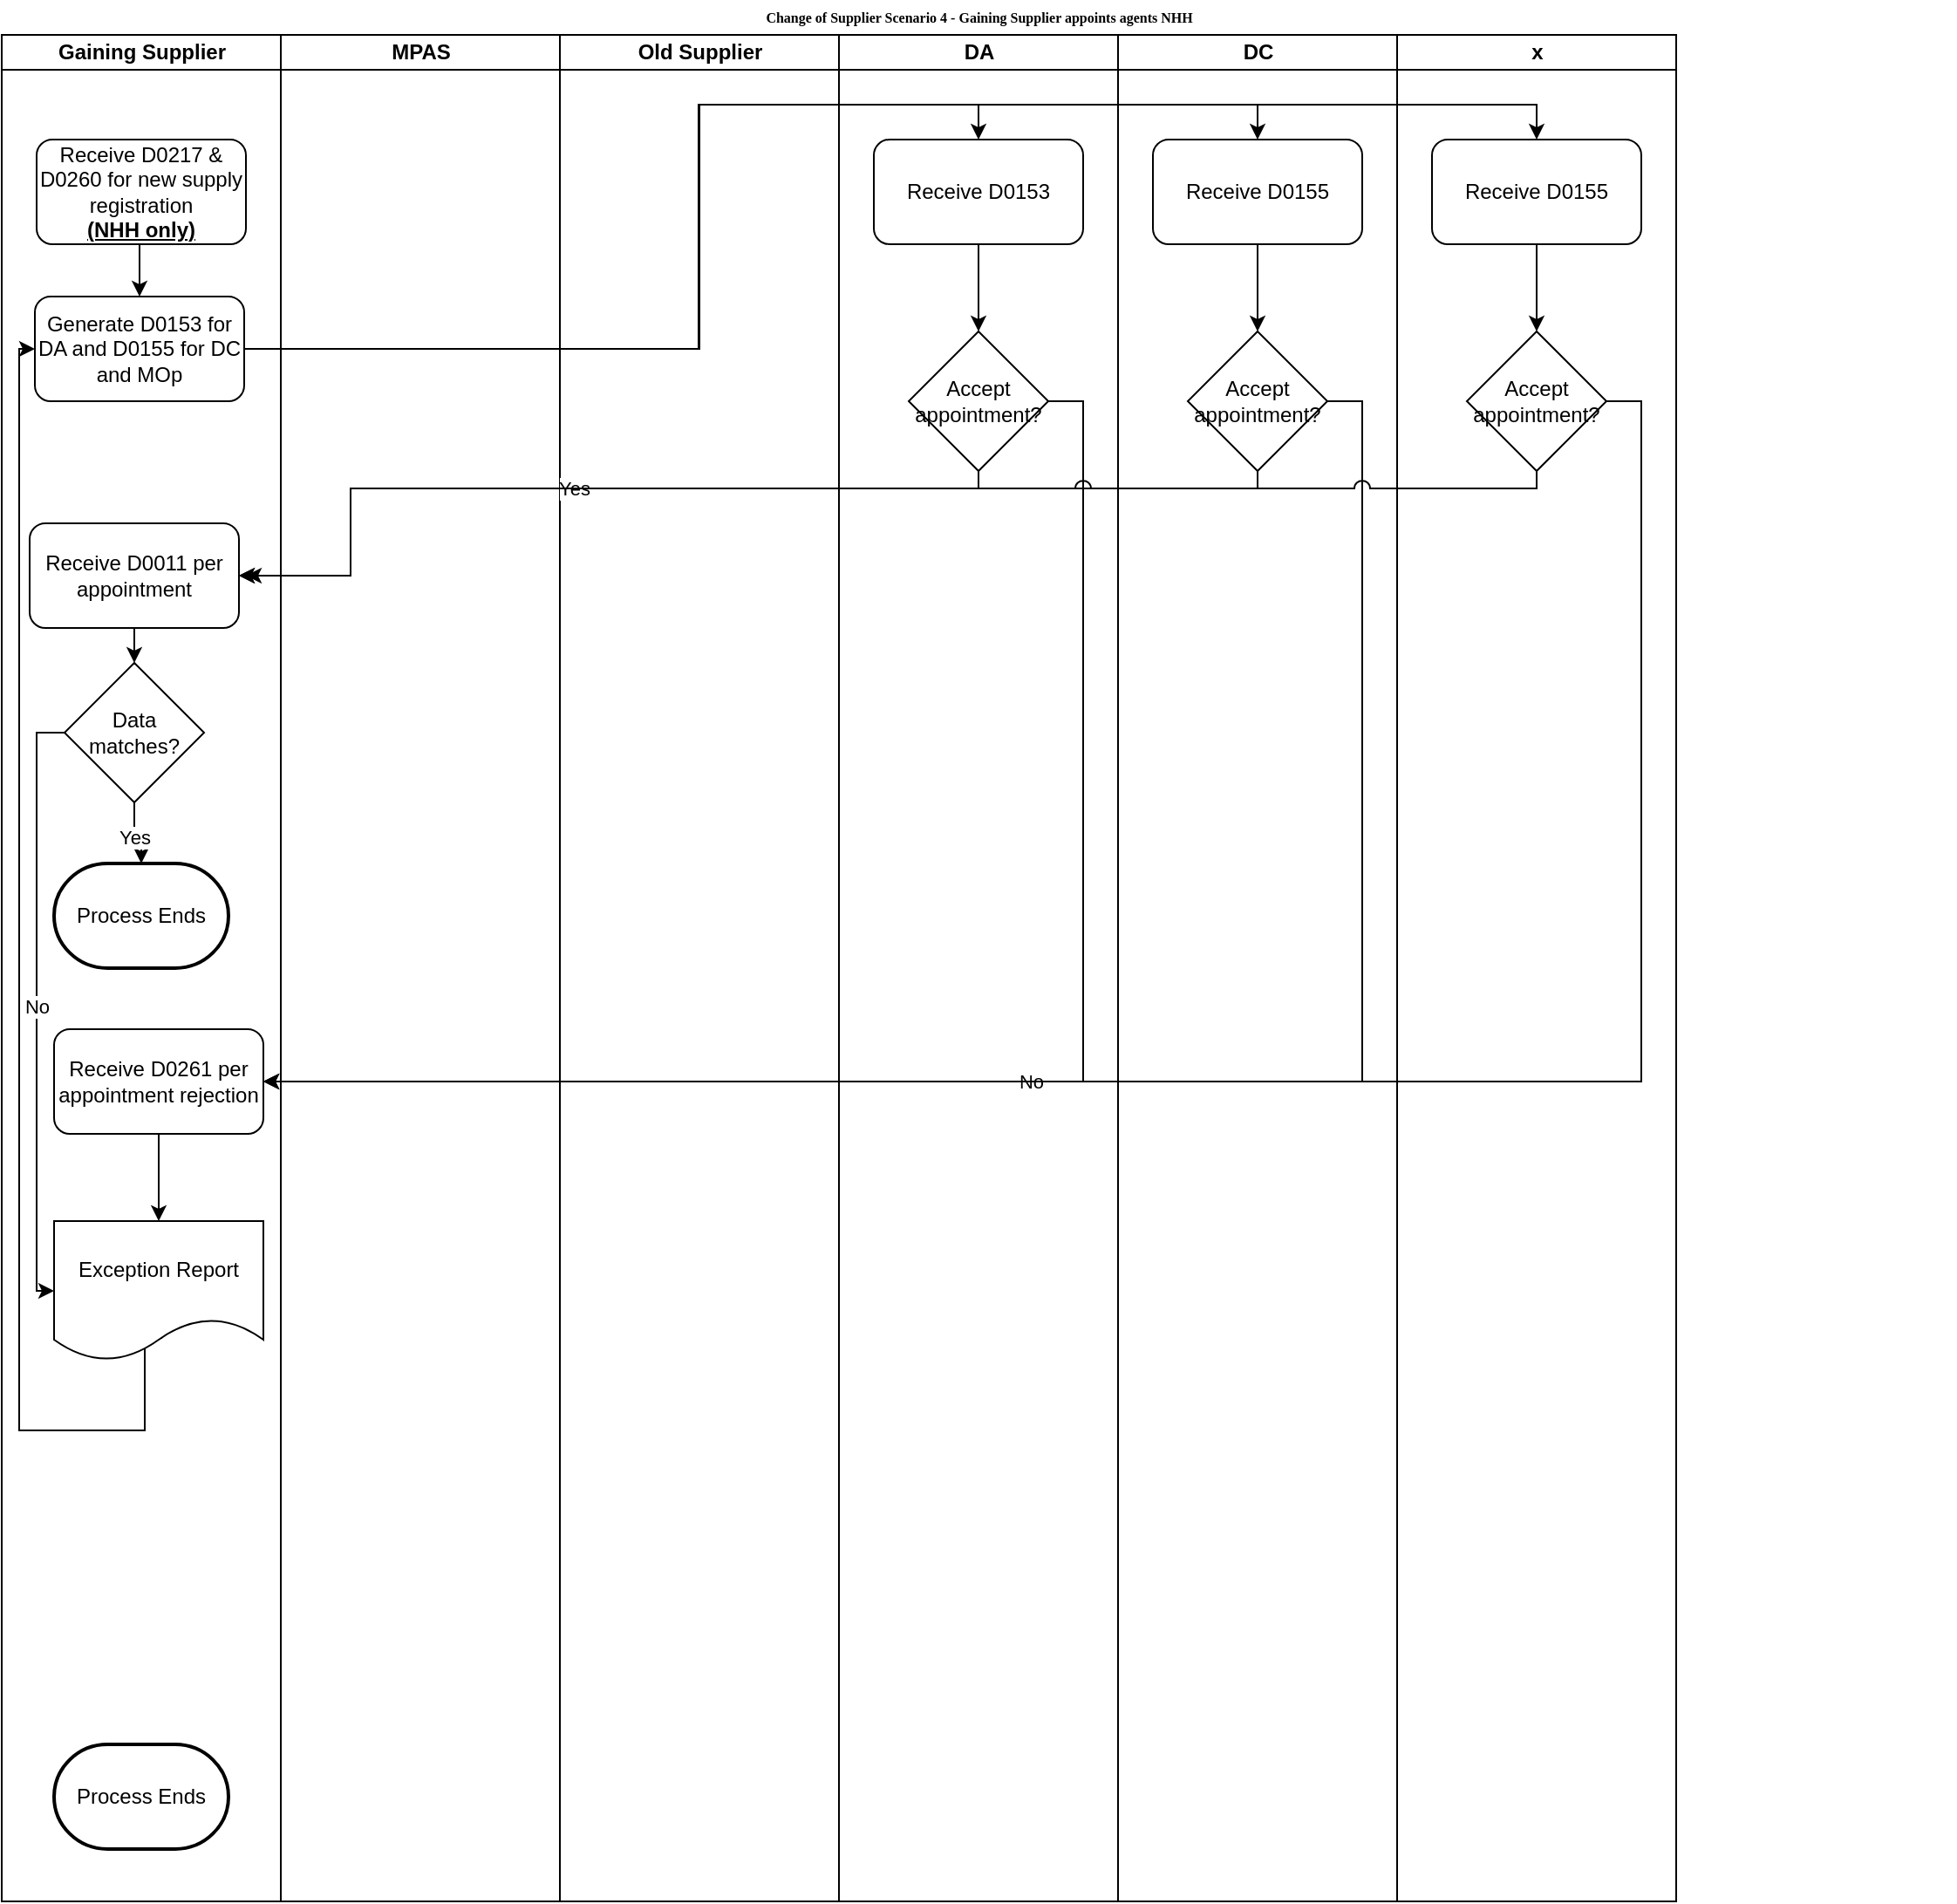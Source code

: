 <mxfile version="10.9.4" type="github"><diagram name="Page-1" id="74e2e168-ea6b-b213-b513-2b3c1d86103e"><mxGraphModel dx="750" dy="541" grid="1" gridSize="10" guides="1" tooltips="1" connect="1" arrows="1" fold="1" page="1" pageScale="1" pageWidth="827" pageHeight="1169" background="#ffffff" math="0" shadow="0"><root><mxCell id="0"/><mxCell id="1" parent="0"/><mxCell id="77e6c97f196da883-1" value="Change of Supplier Scenario 4 - Gaining Supplier appoints agents NHH" style="swimlane;html=1;childLayout=stackLayout;startSize=20;rounded=0;shadow=0;labelBackgroundColor=none;strokeColor=none;strokeWidth=1;fillColor=#ffffff;fontFamily=Verdana;fontSize=8;fontColor=#000000;align=center;" parent="1" vertex="1"><mxGeometry x="70" y="40" width="1120" height="1090" as="geometry"/></mxCell><mxCell id="77e6c97f196da883-2" value="Gaining Supplier" style="swimlane;html=1;startSize=20;" parent="77e6c97f196da883-1" vertex="1"><mxGeometry y="20" width="160" height="1070" as="geometry"/></mxCell><mxCell id="lABEAh94QwCFASmo0ZNv-2" style="edgeStyle=orthogonalEdgeStyle;rounded=0;orthogonalLoop=1;jettySize=auto;html=1;exitX=0.5;exitY=1;exitDx=0;exitDy=0;entryX=0.5;entryY=0;entryDx=0;entryDy=0;" parent="77e6c97f196da883-2" source="zIyODxOTTqoCsG_aiIHh-10" target="lABEAh94QwCFASmo0ZNv-1" edge="1"><mxGeometry relative="1" as="geometry"/></mxCell><mxCell id="zIyODxOTTqoCsG_aiIHh-10" value="Receive D0217 &amp;amp; D0260 for new supply registration &lt;br&gt;&lt;b&gt;&lt;u&gt;(NHH only)&lt;/u&gt;&lt;/b&gt;" style="rounded=1;whiteSpace=wrap;html=1;" parent="77e6c97f196da883-2" vertex="1"><mxGeometry x="20" y="60" width="120" height="60" as="geometry"/></mxCell><mxCell id="zIyODxOTTqoCsG_aiIHh-21" style="edgeStyle=orthogonalEdgeStyle;rounded=0;orthogonalLoop=1;jettySize=auto;html=1;exitX=0.5;exitY=1;exitDx=0;exitDy=0;" parent="77e6c97f196da883-2" edge="1"><mxGeometry relative="1" as="geometry"><mxPoint x="80" y="800" as="sourcePoint"/><mxPoint x="80" y="800" as="targetPoint"/></mxGeometry></mxCell><mxCell id="zIyODxOTTqoCsG_aiIHh-23" value="Process Ends" style="strokeWidth=2;html=1;shape=mxgraph.flowchart.terminator;whiteSpace=wrap;" parent="77e6c97f196da883-2" vertex="1"><mxGeometry x="30" y="980" width="100" height="60" as="geometry"/></mxCell><mxCell id="T8DFIghAVTwrpe1SVQYQ-4" style="edgeStyle=orthogonalEdgeStyle;rounded=0;orthogonalLoop=1;jettySize=auto;html=1;exitX=0.5;exitY=1;exitDx=0;exitDy=0;entryX=0.5;entryY=0;entryDx=0;entryDy=0;" edge="1" parent="77e6c97f196da883-2" source="8GCFweuIL4JDo90L80H1-16" target="T8DFIghAVTwrpe1SVQYQ-2"><mxGeometry relative="1" as="geometry"/></mxCell><mxCell id="8GCFweuIL4JDo90L80H1-16" value="Receive D0011 per appointment" style="rounded=1;whiteSpace=wrap;html=1;" parent="77e6c97f196da883-2" vertex="1"><mxGeometry x="16" y="280" width="120" height="60" as="geometry"/></mxCell><mxCell id="lABEAh94QwCFASmo0ZNv-1" value="Generate D0153 for DA and D0155 for DC and MOp" style="rounded=1;whiteSpace=wrap;html=1;" parent="77e6c97f196da883-2" vertex="1"><mxGeometry x="19" y="150" width="120" height="60" as="geometry"/></mxCell><mxCell id="lABEAh94QwCFASmo0ZNv-8" style="edgeStyle=orthogonalEdgeStyle;rounded=0;jumpStyle=arc;jumpSize=9;orthogonalLoop=1;jettySize=auto;html=1;exitX=0.5;exitY=1;exitDx=0;exitDy=0;entryX=0.5;entryY=0;entryDx=0;entryDy=0;" parent="77e6c97f196da883-2" source="lABEAh94QwCFASmo0ZNv-3" target="lABEAh94QwCFASmo0ZNv-7" edge="1"><mxGeometry relative="1" as="geometry"/></mxCell><mxCell id="lABEAh94QwCFASmo0ZNv-3" value="Receive D0261 per appointment rejection" style="rounded=1;whiteSpace=wrap;html=1;" parent="77e6c97f196da883-2" vertex="1"><mxGeometry x="30" y="570" width="120" height="60" as="geometry"/></mxCell><mxCell id="T8DFIghAVTwrpe1SVQYQ-5" style="edgeStyle=orthogonalEdgeStyle;rounded=0;orthogonalLoop=1;jettySize=auto;html=1;entryX=0;entryY=0.5;entryDx=0;entryDy=0;exitX=0.517;exitY=0.838;exitDx=0;exitDy=0;exitPerimeter=0;" edge="1" parent="77e6c97f196da883-2" source="lABEAh94QwCFASmo0ZNv-7" target="lABEAh94QwCFASmo0ZNv-1"><mxGeometry relative="1" as="geometry"><Array as="points"><mxPoint x="82" y="747"/><mxPoint x="82" y="800"/><mxPoint x="10" y="800"/><mxPoint x="10" y="180"/></Array></mxGeometry></mxCell><mxCell id="lABEAh94QwCFASmo0ZNv-7" value="Exception Report" style="shape=document;whiteSpace=wrap;html=1;boundedLbl=1;" parent="77e6c97f196da883-2" vertex="1"><mxGeometry x="30" y="680" width="120" height="80" as="geometry"/></mxCell><mxCell id="T8DFIghAVTwrpe1SVQYQ-3" value="No" style="edgeStyle=orthogonalEdgeStyle;rounded=0;orthogonalLoop=1;jettySize=auto;html=1;entryX=0;entryY=0.5;entryDx=0;entryDy=0;" edge="1" parent="77e6c97f196da883-2" source="T8DFIghAVTwrpe1SVQYQ-2" target="lABEAh94QwCFASmo0ZNv-7"><mxGeometry relative="1" as="geometry"><Array as="points"><mxPoint x="20" y="400"/></Array></mxGeometry></mxCell><mxCell id="T8DFIghAVTwrpe1SVQYQ-8" value="Yes" style="edgeStyle=orthogonalEdgeStyle;rounded=0;orthogonalLoop=1;jettySize=auto;html=1;entryX=0.5;entryY=0;entryDx=0;entryDy=0;entryPerimeter=0;" edge="1" parent="77e6c97f196da883-2" source="T8DFIghAVTwrpe1SVQYQ-2" target="T8DFIghAVTwrpe1SVQYQ-7"><mxGeometry relative="1" as="geometry"/></mxCell><mxCell id="T8DFIghAVTwrpe1SVQYQ-2" value="Data matches?" style="rhombus;whiteSpace=wrap;html=1;" vertex="1" parent="77e6c97f196da883-2"><mxGeometry x="36" y="360" width="80" height="80" as="geometry"/></mxCell><mxCell id="T8DFIghAVTwrpe1SVQYQ-7" value="Process Ends" style="strokeWidth=2;html=1;shape=mxgraph.flowchart.terminator;whiteSpace=wrap;" vertex="1" parent="77e6c97f196da883-2"><mxGeometry x="30" y="475" width="100" height="60" as="geometry"/></mxCell><mxCell id="77e6c97f196da883-3" value="MPAS" style="swimlane;html=1;startSize=20;" parent="77e6c97f196da883-1" vertex="1"><mxGeometry x="160" y="20" width="160" height="1070" as="geometry"/></mxCell><mxCell id="77e6c97f196da883-4" value="Old Supplier" style="swimlane;html=1;startSize=20;" parent="77e6c97f196da883-1" vertex="1"><mxGeometry x="320" y="20" width="160" height="1070" as="geometry"/></mxCell><mxCell id="wQQ8Tt-gBdMGujzAyKJH-7" value="DA" style="swimlane;html=1;startSize=20;" parent="77e6c97f196da883-1" vertex="1"><mxGeometry x="480" y="20" width="160" height="1070" as="geometry"/></mxCell><mxCell id="8GCFweuIL4JDo90L80H1-12" style="edgeStyle=orthogonalEdgeStyle;rounded=0;orthogonalLoop=1;jettySize=auto;html=1;exitX=0.5;exitY=1;exitDx=0;exitDy=0;" parent="wQQ8Tt-gBdMGujzAyKJH-7" source="8GCFweuIL4JDo90L80H1-1" target="8GCFweuIL4JDo90L80H1-9" edge="1"><mxGeometry relative="1" as="geometry"/></mxCell><mxCell id="8GCFweuIL4JDo90L80H1-1" value="Receive D0153" style="rounded=1;whiteSpace=wrap;html=1;" parent="wQQ8Tt-gBdMGujzAyKJH-7" vertex="1"><mxGeometry x="20" y="60" width="120" height="60" as="geometry"/></mxCell><mxCell id="8GCFweuIL4JDo90L80H1-9" value="Accept appointment?" style="rhombus;whiteSpace=wrap;html=1;" parent="wQQ8Tt-gBdMGujzAyKJH-7" vertex="1"><mxGeometry x="40" y="170" width="80" height="80" as="geometry"/></mxCell><mxCell id="77e6c97f196da883-5" value="DC" style="swimlane;html=1;startSize=20;" parent="77e6c97f196da883-1" vertex="1"><mxGeometry x="640" y="20" width="160" height="1070" as="geometry"/></mxCell><mxCell id="8GCFweuIL4JDo90L80H1-13" style="edgeStyle=orthogonalEdgeStyle;rounded=0;orthogonalLoop=1;jettySize=auto;html=1;exitX=0.5;exitY=1;exitDx=0;exitDy=0;" parent="77e6c97f196da883-5" source="8GCFweuIL4JDo90L80H1-4" target="8GCFweuIL4JDo90L80H1-11" edge="1"><mxGeometry relative="1" as="geometry"/></mxCell><mxCell id="8GCFweuIL4JDo90L80H1-4" value="Receive D0155" style="rounded=1;whiteSpace=wrap;html=1;" parent="77e6c97f196da883-5" vertex="1"><mxGeometry x="20" y="60" width="120" height="60" as="geometry"/></mxCell><mxCell id="8GCFweuIL4JDo90L80H1-11" value="Accept appointment?" style="rhombus;whiteSpace=wrap;html=1;" parent="77e6c97f196da883-5" vertex="1"><mxGeometry x="40" y="170" width="80" height="80" as="geometry"/></mxCell><mxCell id="77e6c97f196da883-7" value="x" style="swimlane;html=1;startSize=20;" parent="77e6c97f196da883-1" vertex="1"><mxGeometry x="800" y="20" width="160" height="1070" as="geometry"/></mxCell><mxCell id="8GCFweuIL4JDo90L80H1-15" style="edgeStyle=orthogonalEdgeStyle;rounded=0;orthogonalLoop=1;jettySize=auto;html=1;exitX=0.5;exitY=1;exitDx=0;exitDy=0;" parent="77e6c97f196da883-7" source="8GCFweuIL4JDo90L80H1-5" target="8GCFweuIL4JDo90L80H1-10" edge="1"><mxGeometry relative="1" as="geometry"/></mxCell><mxCell id="8GCFweuIL4JDo90L80H1-5" value="Receive D0155" style="rounded=1;whiteSpace=wrap;html=1;" parent="77e6c97f196da883-7" vertex="1"><mxGeometry x="20" y="60" width="120" height="60" as="geometry"/></mxCell><mxCell id="8GCFweuIL4JDo90L80H1-10" value="Accept appointment?" style="rhombus;whiteSpace=wrap;html=1;" parent="77e6c97f196da883-7" vertex="1"><mxGeometry x="40" y="170" width="80" height="80" as="geometry"/></mxCell><mxCell id="8GCFweuIL4JDo90L80H1-6" style="edgeStyle=orthogonalEdgeStyle;rounded=0;orthogonalLoop=1;jettySize=auto;html=1;exitX=1;exitY=0.5;exitDx=0;exitDy=0;entryX=0.5;entryY=0;entryDx=0;entryDy=0;" parent="77e6c97f196da883-1" source="lABEAh94QwCFASmo0ZNv-1" target="8GCFweuIL4JDo90L80H1-1" edge="1"><mxGeometry relative="1" as="geometry"><Array as="points"><mxPoint x="400" y="200"/><mxPoint x="400" y="60"/><mxPoint x="560" y="60"/></Array></mxGeometry></mxCell><mxCell id="8GCFweuIL4JDo90L80H1-7" style="edgeStyle=orthogonalEdgeStyle;rounded=0;orthogonalLoop=1;jettySize=auto;html=1;exitX=1;exitY=0.5;exitDx=0;exitDy=0;entryX=0.5;entryY=0;entryDx=0;entryDy=0;" parent="77e6c97f196da883-1" source="lABEAh94QwCFASmo0ZNv-1" target="8GCFweuIL4JDo90L80H1-4" edge="1"><mxGeometry relative="1" as="geometry"/></mxCell><mxCell id="8GCFweuIL4JDo90L80H1-8" style="edgeStyle=orthogonalEdgeStyle;rounded=0;orthogonalLoop=1;jettySize=auto;html=1;exitX=1;exitY=0.5;exitDx=0;exitDy=0;entryX=0.5;entryY=0;entryDx=0;entryDy=0;" parent="77e6c97f196da883-1" source="lABEAh94QwCFASmo0ZNv-1" target="8GCFweuIL4JDo90L80H1-5" edge="1"><mxGeometry relative="1" as="geometry"><Array as="points"><mxPoint x="400" y="200"/><mxPoint x="400" y="60"/><mxPoint x="880" y="60"/></Array></mxGeometry></mxCell><mxCell id="8GCFweuIL4JDo90L80H1-17" value="Yes" style="edgeStyle=orthogonalEdgeStyle;rounded=0;orthogonalLoop=1;jettySize=auto;html=1;exitX=0.5;exitY=1;exitDx=0;exitDy=0;entryX=1;entryY=0.5;entryDx=0;entryDy=0;" parent="77e6c97f196da883-1" source="8GCFweuIL4JDo90L80H1-9" target="8GCFweuIL4JDo90L80H1-16" edge="1"><mxGeometry relative="1" as="geometry"><Array as="points"><mxPoint x="560" y="280"/><mxPoint x="200" y="280"/><mxPoint x="200" y="330"/></Array></mxGeometry></mxCell><mxCell id="8GCFweuIL4JDo90L80H1-18" style="edgeStyle=orthogonalEdgeStyle;rounded=0;orthogonalLoop=1;jettySize=auto;html=1;exitX=0.5;exitY=1;exitDx=0;exitDy=0;entryX=1;entryY=0.5;entryDx=0;entryDy=0;jumpStyle=arc;jumpSize=9;" parent="77e6c97f196da883-1" source="8GCFweuIL4JDo90L80H1-11" target="8GCFweuIL4JDo90L80H1-16" edge="1"><mxGeometry relative="1" as="geometry"><Array as="points"><mxPoint x="720" y="280"/><mxPoint x="200" y="280"/><mxPoint x="200" y="330"/></Array></mxGeometry></mxCell><mxCell id="lABEAh94QwCFASmo0ZNv-4" value="No" style="edgeStyle=orthogonalEdgeStyle;rounded=0;orthogonalLoop=1;jettySize=auto;html=1;exitX=1;exitY=0.5;exitDx=0;exitDy=0;entryX=1;entryY=0.5;entryDx=0;entryDy=0;jumpStyle=none;jumpSize=9;" parent="77e6c97f196da883-1" source="8GCFweuIL4JDo90L80H1-9" target="lABEAh94QwCFASmo0ZNv-3" edge="1"><mxGeometry relative="1" as="geometry"/></mxCell><mxCell id="lABEAh94QwCFASmo0ZNv-5" style="edgeStyle=orthogonalEdgeStyle;rounded=0;jumpStyle=arc;jumpSize=9;orthogonalLoop=1;jettySize=auto;html=1;exitX=1;exitY=0.5;exitDx=0;exitDy=0;entryX=1;entryY=0.5;entryDx=0;entryDy=0;" parent="77e6c97f196da883-1" source="8GCFweuIL4JDo90L80H1-11" target="lABEAh94QwCFASmo0ZNv-3" edge="1"><mxGeometry relative="1" as="geometry"/></mxCell><mxCell id="lABEAh94QwCFASmo0ZNv-6" style="edgeStyle=orthogonalEdgeStyle;rounded=0;jumpStyle=arc;jumpSize=9;orthogonalLoop=1;jettySize=auto;html=1;exitX=1;exitY=0.5;exitDx=0;exitDy=0;entryX=1;entryY=0.5;entryDx=0;entryDy=0;" parent="77e6c97f196da883-1" source="8GCFweuIL4JDo90L80H1-10" edge="1" target="lABEAh94QwCFASmo0ZNv-3"><mxGeometry relative="1" as="geometry"><mxPoint x="140" y="420" as="targetPoint"/><Array as="points"><mxPoint x="940" y="230"/><mxPoint x="940" y="620"/></Array></mxGeometry></mxCell><mxCell id="8GCFweuIL4JDo90L80H1-19" style="edgeStyle=orthogonalEdgeStyle;rounded=0;orthogonalLoop=1;jettySize=auto;html=1;exitX=0.5;exitY=1;exitDx=0;exitDy=0;jumpStyle=arc;jumpSize=9;" parent="1" source="8GCFweuIL4JDo90L80H1-10" edge="1"><mxGeometry relative="1" as="geometry"><mxPoint x="210" y="370" as="targetPoint"/><Array as="points"><mxPoint x="950" y="320"/><mxPoint x="270" y="320"/><mxPoint x="270" y="370"/></Array></mxGeometry></mxCell></root></mxGraphModel></diagram></mxfile>